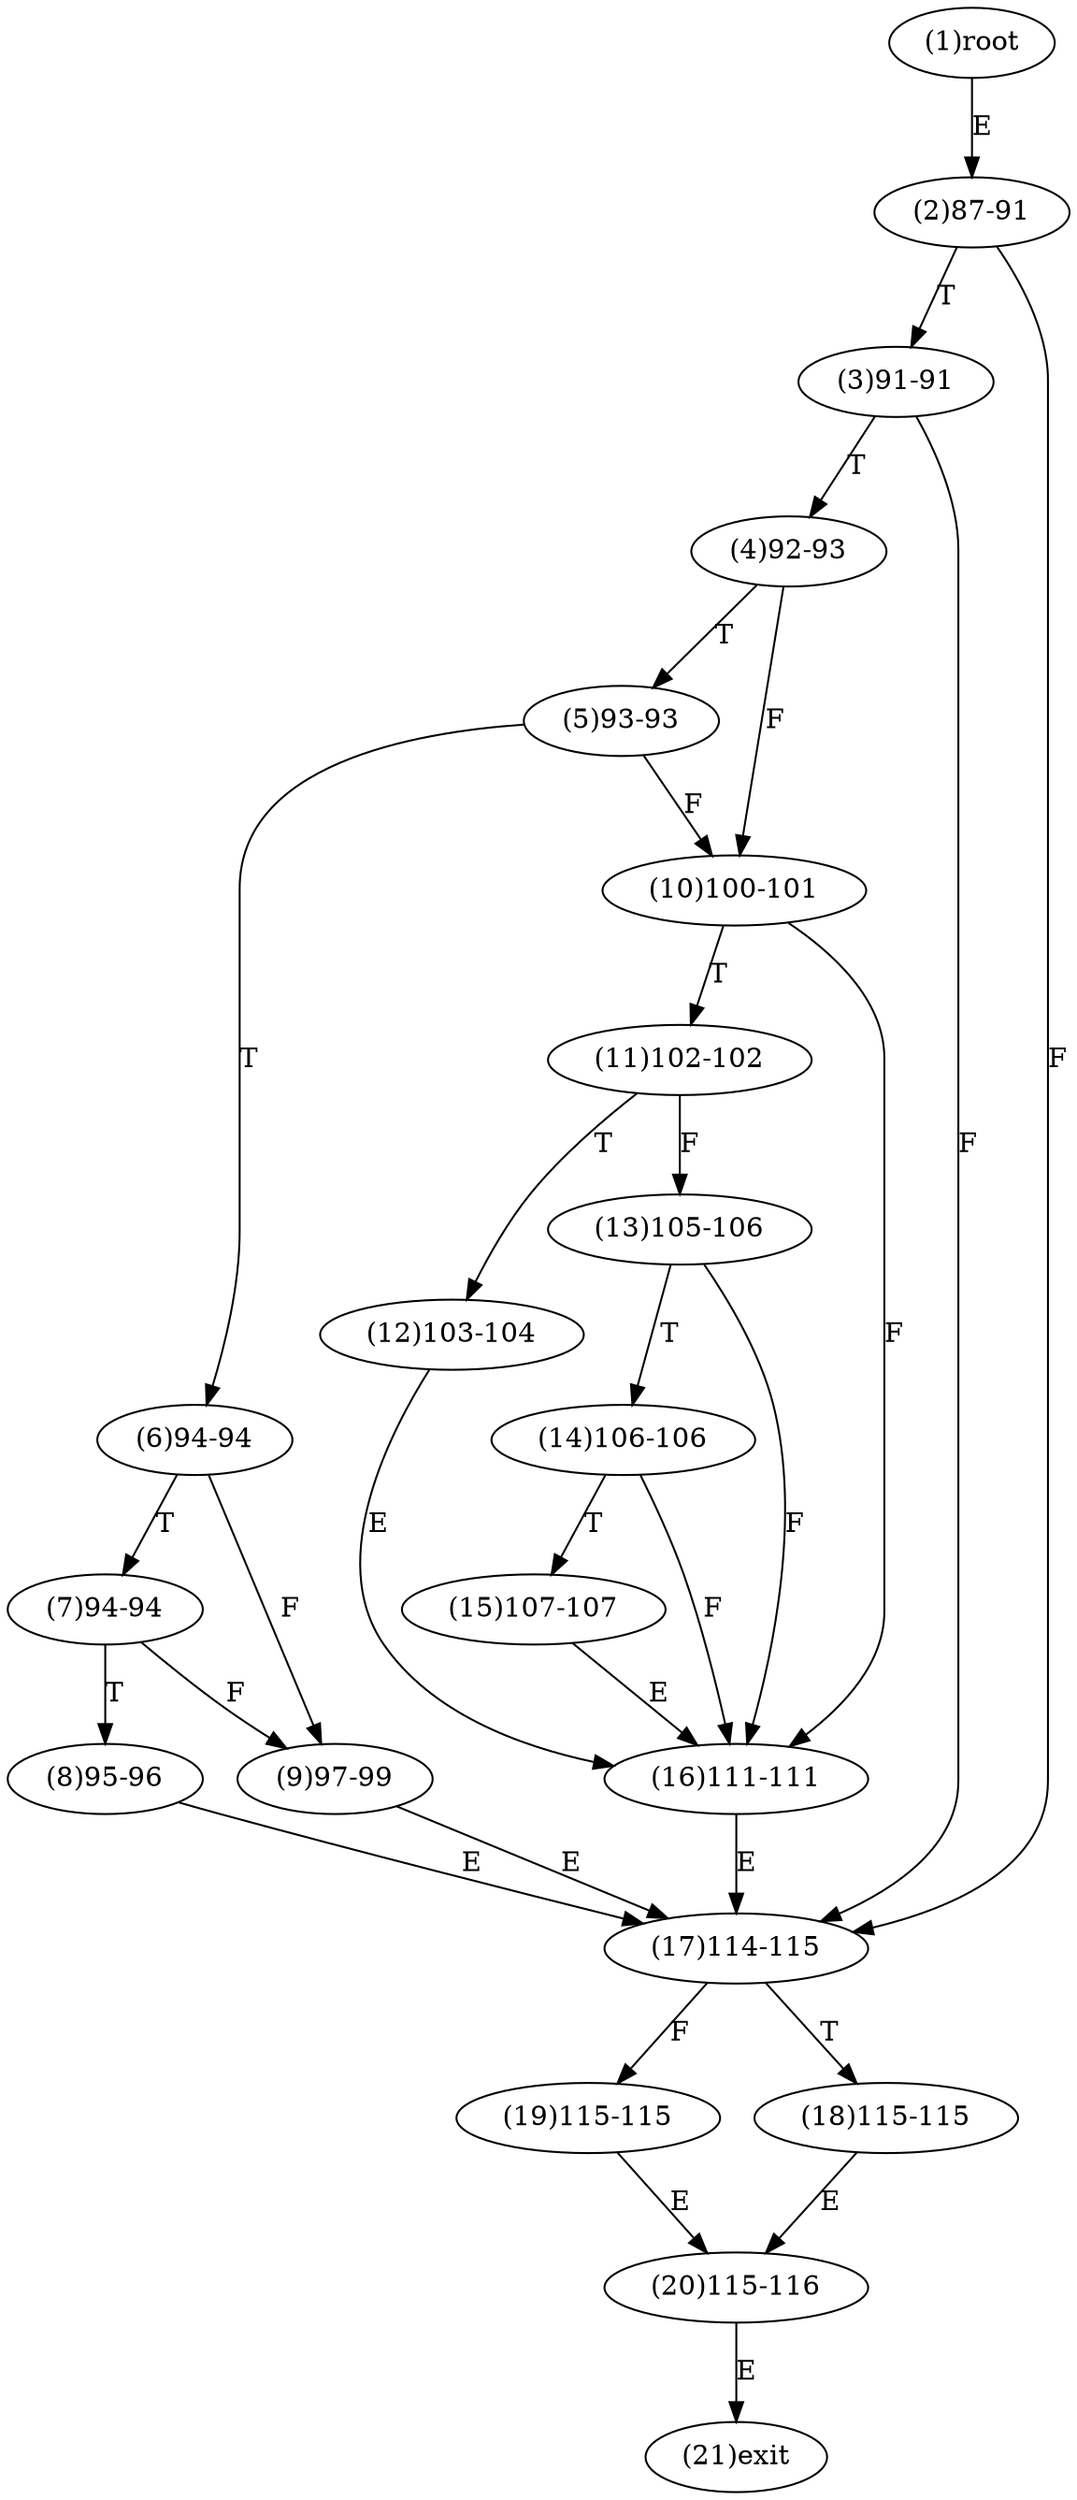 digraph "" { 
1[ label="(1)root"];
2[ label="(2)87-91"];
3[ label="(3)91-91"];
4[ label="(4)92-93"];
5[ label="(5)93-93"];
6[ label="(6)94-94"];
7[ label="(7)94-94"];
8[ label="(8)95-96"];
9[ label="(9)97-99"];
10[ label="(10)100-101"];
11[ label="(11)102-102"];
12[ label="(12)103-104"];
13[ label="(13)105-106"];
14[ label="(14)106-106"];
15[ label="(15)107-107"];
17[ label="(17)114-115"];
16[ label="(16)111-111"];
19[ label="(19)115-115"];
18[ label="(18)115-115"];
21[ label="(21)exit"];
20[ label="(20)115-116"];
1->2[ label="E"];
2->17[ label="F"];
2->3[ label="T"];
3->17[ label="F"];
3->4[ label="T"];
4->10[ label="F"];
4->5[ label="T"];
5->10[ label="F"];
5->6[ label="T"];
6->9[ label="F"];
6->7[ label="T"];
7->9[ label="F"];
7->8[ label="T"];
8->17[ label="E"];
9->17[ label="E"];
10->16[ label="F"];
10->11[ label="T"];
11->13[ label="F"];
11->12[ label="T"];
12->16[ label="E"];
13->16[ label="F"];
13->14[ label="T"];
14->16[ label="F"];
14->15[ label="T"];
15->16[ label="E"];
16->17[ label="E"];
17->19[ label="F"];
17->18[ label="T"];
18->20[ label="E"];
19->20[ label="E"];
20->21[ label="E"];
}